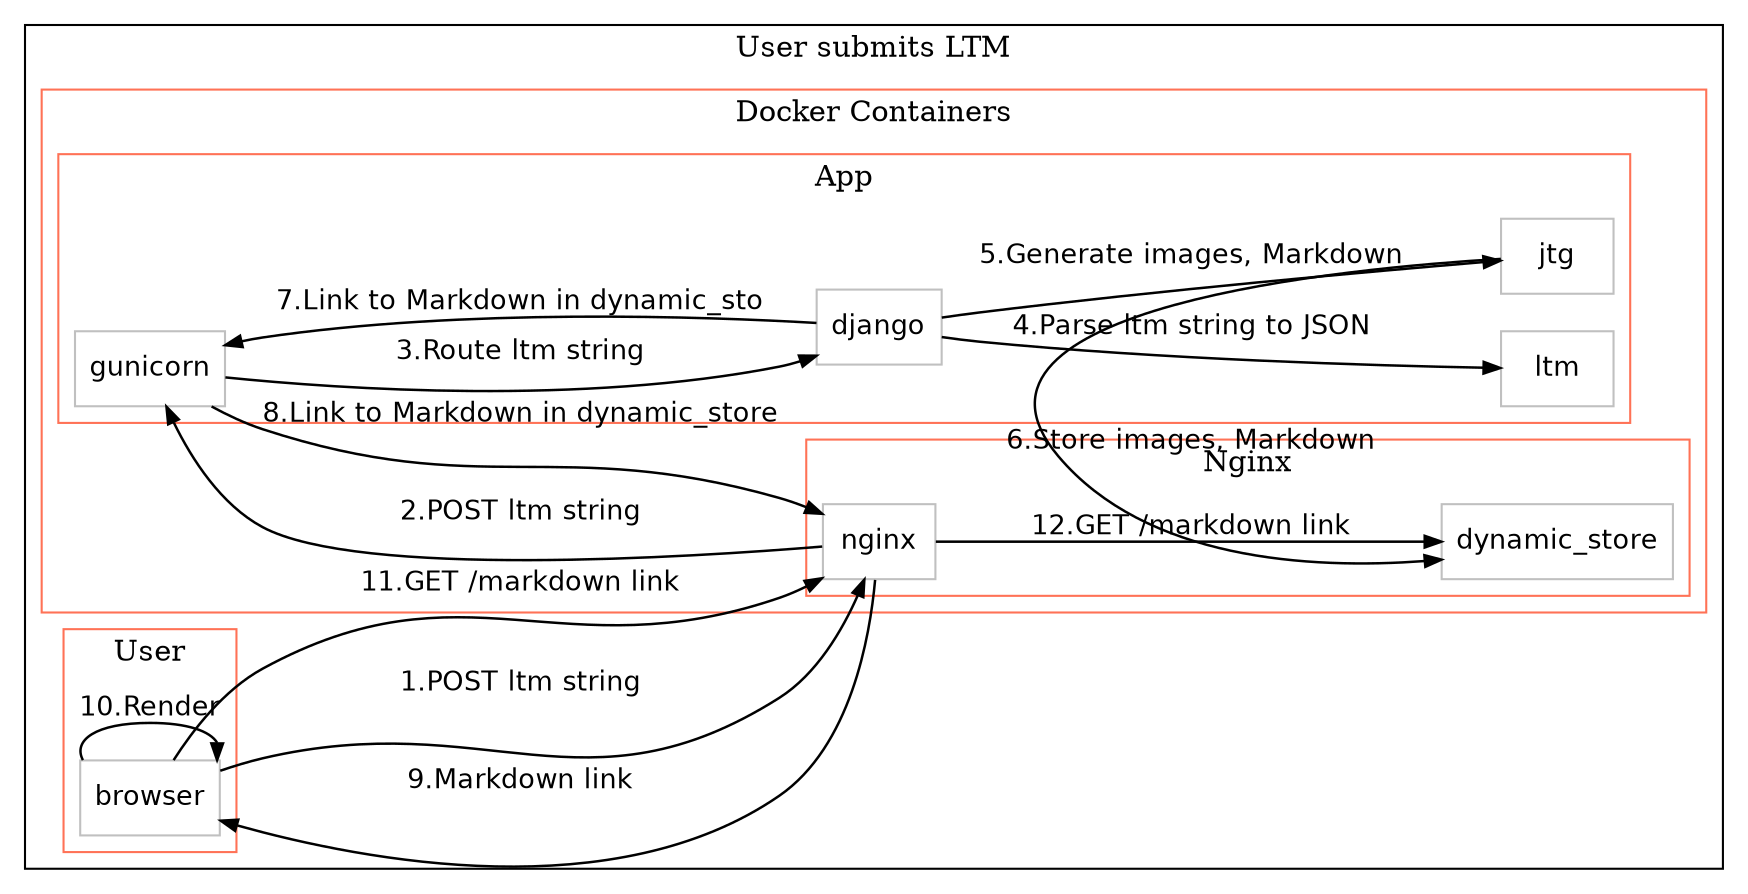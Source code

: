 digraph G {
compound=true;
rankdir="LR";
    subgraph cluster1 {
    rankdir="TB";
    label="User submits LTM";
    color="Black";
        subgraph cluster2 {
        rankdir="TB";
        label="Docker Containers";
        color="Coral1";
            subgraph cluster3 {
            rankdir="TB";
            label="Nginx";
            color="Coral1";
                node4 [label="nginx" shape="box", margin="0.1", color="Grey", fontsize="13", fontname="Helvetica"];
                node12 [label="dynamic_store" shape="box", margin="0.1", color="Grey", fontsize="13", fontname="Helvetica"];
            }
            subgraph cluster7 {
            rankdir="TB";
            label="App";
            color="Coral1";
                node8 [label="gunicorn" shape="box", margin="0.1", color="Grey", fontsize="13", fontname="Helvetica"];
                node9 [label="django" shape="box", margin="0.1", color="Grey", fontsize="13", fontname="Helvetica"];
                node10 [label="ltm" shape="box", margin="0.1", color="Grey", fontsize="13", fontname="Helvetica"];
                node11 [label="jtg" shape="box", margin="0.1", color="Grey", fontsize="13", fontname="Helvetica"];
            }
        }
        subgraph cluster5 {
        rankdir="TB";
        label="User";
        color="Coral1";
            node6 [label="browser" shape="box", margin="0.1", color="Grey", fontsize="13", fontname="Helvetica"];
        }
    }
node6->node4 [label="1.POST ltm string" fontsize="13", penwidth="1.2", arrowsize="0.8", fontname="Helvetica"];
node4->node8 [label="2.POST ltm string" fontsize="13", penwidth="1.2", arrowsize="0.8", fontname="Helvetica"];
node8->node9 [label="3.Route ltm string" fontsize="13", penwidth="1.2", arrowsize="0.8", fontname="Helvetica"];
node9->node10 [label="4.Parse ltm string to JSON" fontsize="13", penwidth="1.2", arrowsize="0.8", fontname="Helvetica"];
node9->node11 [label="5.Generate images, Markdown" fontsize="13", penwidth="1.2", arrowsize="0.8", fontname="Helvetica"];
node11->node12 [label="6.Store images, Markdown" fontsize="13", penwidth="1.2", arrowsize="0.8", fontname="Helvetica"];
node9->node8 [label="7.Link to Markdown in dynamic_sto" fontsize="13", penwidth="1.2", arrowsize="0.8", fontname="Helvetica"];
node8->node4 [label="8.Link to Markdown in dynamic_store" fontsize="13", penwidth="1.2", arrowsize="0.8", fontname="Helvetica"];
node4->node6 [label="9.Markdown link" fontsize="13", penwidth="1.2", arrowsize="0.8", fontname="Helvetica"];
node6->node6 [label="10.Render" fontsize="13", penwidth="1.2", arrowsize="0.8", fontname="Helvetica"];
node6->node4 [label="11.GET /markdown link" fontsize="13", penwidth="1.2", arrowsize="0.8", fontname="Helvetica"];
node4->node12 [label="12.GET /markdown link" fontsize="13", penwidth="1.2", arrowsize="0.8", fontname="Helvetica"];
}